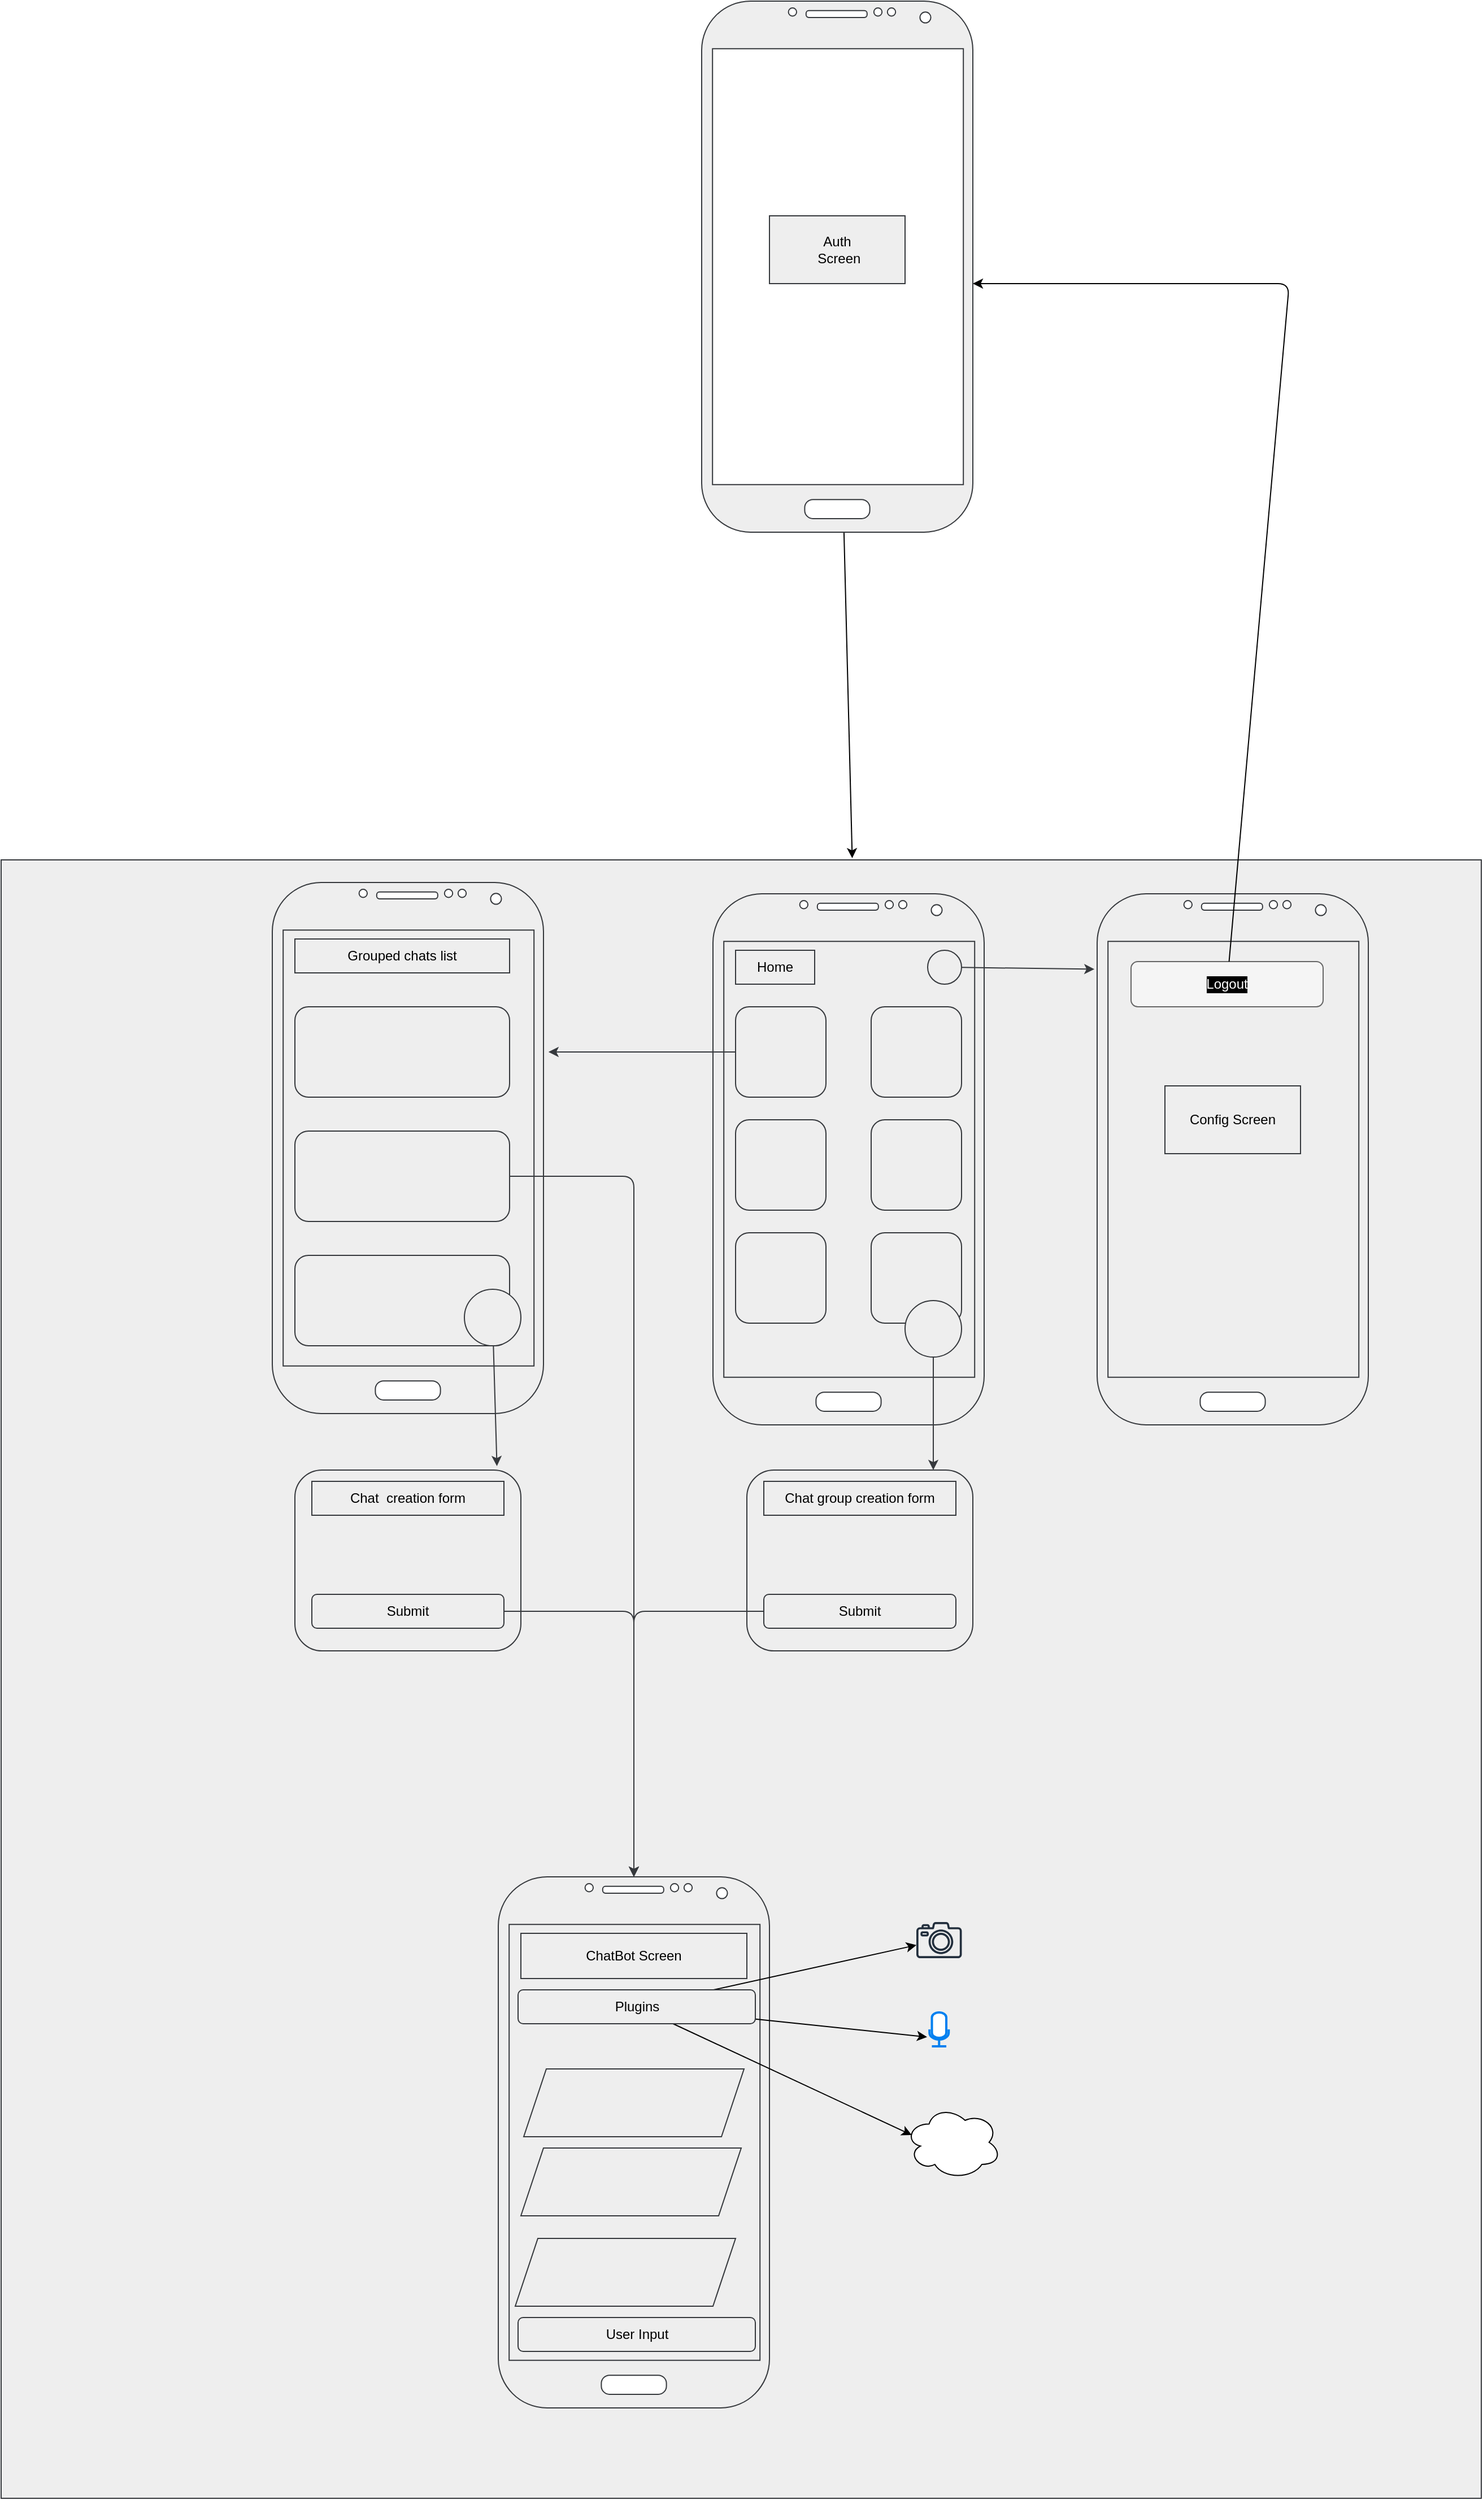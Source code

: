 <mxfile>
    <diagram id="3vhoRqhPPUoY-iDbqvLI" name="Page-1">
        <mxGraphModel dx="2138" dy="1374" grid="1" gridSize="10" guides="1" tooltips="1" connect="1" arrows="1" fold="1" page="1" pageScale="1" pageWidth="850" pageHeight="1100" math="0" shadow="0">
            <root>
                <mxCell id="0"/>
                <mxCell id="1" parent="0"/>
                <mxCell id="43" value="" style="group;fillColor=#eeeeee;strokeColor=#36393d;fontColor=#000000;" vertex="1" connectable="0" parent="1">
                    <mxGeometry x="-660" y="610" width="1310" height="1450" as="geometry"/>
                </mxCell>
                <mxCell id="42" value="" style="rounded=0;whiteSpace=wrap;html=1;fillColor=#eeeeee;strokeColor=#36393d;fontColor=#000000;" vertex="1" parent="43">
                    <mxGeometry width="1310" height="1450" as="geometry"/>
                </mxCell>
                <mxCell id="2" value="" style="verticalLabelPosition=bottom;verticalAlign=top;html=1;shadow=0;dashed=0;strokeWidth=1;shape=mxgraph.android.phone2;strokeColor=#36393d;fillColor=#eeeeee;fontColor=#000000;" vertex="1" parent="43">
                    <mxGeometry x="630" y="30" width="240" height="470" as="geometry"/>
                </mxCell>
                <mxCell id="16" style="edgeStyle=none;html=1;fillColor=#eeeeee;strokeColor=#36393d;fontColor=#000000;" edge="1" parent="43" source="3">
                    <mxGeometry relative="1" as="geometry">
                        <mxPoint x="484.4" y="170" as="targetPoint"/>
                    </mxGeometry>
                </mxCell>
                <mxCell id="3" value="" style="rounded=1;whiteSpace=wrap;html=1;fillColor=#eeeeee;strokeColor=#36393d;fontColor=#000000;" vertex="1" parent="43">
                    <mxGeometry x="650" y="130" width="80" height="80" as="geometry"/>
                </mxCell>
                <mxCell id="4" value="" style="rounded=1;whiteSpace=wrap;html=1;fillColor=#eeeeee;strokeColor=#36393d;fontColor=#000000;" vertex="1" parent="43">
                    <mxGeometry x="770" y="130" width="80" height="80" as="geometry"/>
                </mxCell>
                <mxCell id="5" value="" style="rounded=1;whiteSpace=wrap;html=1;fillColor=#eeeeee;strokeColor=#36393d;fontColor=#000000;" vertex="1" parent="43">
                    <mxGeometry x="650" y="230" width="80" height="80" as="geometry"/>
                </mxCell>
                <mxCell id="6" value="" style="rounded=1;whiteSpace=wrap;html=1;fillColor=#eeeeee;strokeColor=#36393d;fontColor=#000000;" vertex="1" parent="43">
                    <mxGeometry x="770" y="230" width="80" height="80" as="geometry"/>
                </mxCell>
                <mxCell id="7" value="" style="rounded=1;whiteSpace=wrap;html=1;fillColor=#eeeeee;strokeColor=#36393d;fontColor=#000000;" vertex="1" parent="43">
                    <mxGeometry x="650" y="330" width="80" height="80" as="geometry"/>
                </mxCell>
                <mxCell id="8" value="" style="rounded=1;whiteSpace=wrap;html=1;fillColor=#eeeeee;strokeColor=#36393d;fontColor=#000000;" vertex="1" parent="43">
                    <mxGeometry x="770" y="330" width="80" height="80" as="geometry"/>
                </mxCell>
                <mxCell id="9" value="" style="ellipse;whiteSpace=wrap;html=1;aspect=fixed;fillColor=#eeeeee;strokeColor=#36393d;fontColor=#000000;" vertex="1" parent="43">
                    <mxGeometry x="820" y="80" width="30" height="30" as="geometry"/>
                </mxCell>
                <mxCell id="26" style="edgeStyle=none;html=1;fillColor=#eeeeee;strokeColor=#36393d;fontColor=#000000;" edge="1" parent="43" source="10">
                    <mxGeometry relative="1" as="geometry">
                        <mxPoint x="825" y="540" as="targetPoint"/>
                    </mxGeometry>
                </mxCell>
                <mxCell id="10" value="" style="ellipse;whiteSpace=wrap;html=1;aspect=fixed;fillColor=#eeeeee;strokeColor=#36393d;fontColor=#000000;" vertex="1" parent="43">
                    <mxGeometry x="800" y="390" width="50" height="50" as="geometry"/>
                </mxCell>
                <mxCell id="11" value="" style="verticalLabelPosition=bottom;verticalAlign=top;html=1;shadow=0;dashed=0;strokeWidth=1;shape=mxgraph.android.phone2;strokeColor=#36393d;fillColor=#eeeeee;fontColor=#000000;" vertex="1" parent="43">
                    <mxGeometry x="970" y="30" width="240" height="470" as="geometry"/>
                </mxCell>
                <mxCell id="12" style="edgeStyle=none;html=1;entryX=-0.01;entryY=0.142;entryDx=0;entryDy=0;entryPerimeter=0;fillColor=#eeeeee;strokeColor=#36393d;fontColor=#000000;" edge="1" parent="43" source="9" target="11">
                    <mxGeometry relative="1" as="geometry"/>
                </mxCell>
                <mxCell id="13" value="Config Screen" style="rounded=0;whiteSpace=wrap;html=1;fillColor=#eeeeee;strokeColor=#36393d;fontColor=#000000;" vertex="1" parent="43">
                    <mxGeometry x="1030" y="200" width="120" height="60" as="geometry"/>
                </mxCell>
                <mxCell id="14" value="Home" style="rounded=0;whiteSpace=wrap;html=1;fillColor=#eeeeee;strokeColor=#36393d;fontColor=#000000;" vertex="1" parent="43">
                    <mxGeometry x="650" y="80" width="70" height="30" as="geometry"/>
                </mxCell>
                <mxCell id="15" value="" style="verticalLabelPosition=bottom;verticalAlign=top;html=1;shadow=0;dashed=0;strokeWidth=1;shape=mxgraph.android.phone2;strokeColor=#36393d;fillColor=#eeeeee;fontColor=#000000;" vertex="1" parent="43">
                    <mxGeometry x="440" y="900" width="240" height="470" as="geometry"/>
                </mxCell>
                <mxCell id="17" value="" style="verticalLabelPosition=bottom;verticalAlign=top;html=1;shadow=0;dashed=0;strokeWidth=1;shape=mxgraph.android.phone2;strokeColor=#36393d;fillColor=#eeeeee;fontColor=#000000;" vertex="1" parent="43">
                    <mxGeometry x="240" y="20" width="240" height="470" as="geometry"/>
                </mxCell>
                <mxCell id="18" value="Grouped chats list" style="rounded=0;whiteSpace=wrap;html=1;fillColor=#eeeeee;strokeColor=#36393d;fontColor=#000000;" vertex="1" parent="43">
                    <mxGeometry x="260" y="70" width="190" height="30" as="geometry"/>
                </mxCell>
                <mxCell id="20" value="" style="rounded=1;whiteSpace=wrap;html=1;fillColor=#eeeeee;strokeColor=#36393d;fontColor=#000000;" vertex="1" parent="43">
                    <mxGeometry x="260" y="130" width="190" height="80" as="geometry"/>
                </mxCell>
                <mxCell id="21" value="" style="rounded=1;whiteSpace=wrap;html=1;fillColor=#eeeeee;strokeColor=#36393d;fontColor=#000000;" vertex="1" parent="43">
                    <mxGeometry x="260" y="240" width="190" height="80" as="geometry"/>
                </mxCell>
                <mxCell id="33" style="edgeStyle=none;html=1;exitX=1;exitY=0.5;exitDx=0;exitDy=0;fillColor=#eeeeee;strokeColor=#36393d;fontColor=#000000;" edge="1" parent="43" source="21">
                    <mxGeometry relative="1" as="geometry">
                        <mxPoint x="560" y="900" as="targetPoint"/>
                        <Array as="points">
                            <mxPoint x="560" y="280"/>
                        </Array>
                    </mxGeometry>
                </mxCell>
                <mxCell id="22" value="" style="rounded=1;whiteSpace=wrap;html=1;fillColor=#eeeeee;strokeColor=#36393d;fontColor=#000000;" vertex="1" parent="43">
                    <mxGeometry x="260" y="350" width="190" height="80" as="geometry"/>
                </mxCell>
                <mxCell id="23" value="" style="ellipse;whiteSpace=wrap;html=1;aspect=fixed;fillColor=#eeeeee;strokeColor=#36393d;fontColor=#000000;" vertex="1" parent="43">
                    <mxGeometry x="410" y="380" width="50" height="50" as="geometry"/>
                </mxCell>
                <mxCell id="24" value="" style="rounded=1;whiteSpace=wrap;html=1;fillColor=#eeeeee;strokeColor=#36393d;fontColor=#000000;" vertex="1" parent="43">
                    <mxGeometry x="660" y="540" width="200" height="160" as="geometry"/>
                </mxCell>
                <mxCell id="25" value="Chat group creation form" style="whiteSpace=wrap;html=1;fillColor=#eeeeee;strokeColor=#36393d;fontColor=#000000;" vertex="1" parent="43">
                    <mxGeometry x="675" y="550" width="170" height="30" as="geometry"/>
                </mxCell>
                <mxCell id="28" style="edgeStyle=none;html=1;fillColor=#eeeeee;strokeColor=#36393d;fontColor=#000000;" edge="1" parent="43" source="27">
                    <mxGeometry relative="1" as="geometry">
                        <mxPoint x="560" y="900" as="targetPoint"/>
                        <Array as="points">
                            <mxPoint x="560" y="665"/>
                        </Array>
                    </mxGeometry>
                </mxCell>
                <mxCell id="27" value="Submit" style="rounded=1;whiteSpace=wrap;html=1;fillColor=#eeeeee;strokeColor=#36393d;fontColor=#000000;" vertex="1" parent="43">
                    <mxGeometry x="675" y="650" width="170" height="30" as="geometry"/>
                </mxCell>
                <mxCell id="29" value="" style="rounded=1;whiteSpace=wrap;html=1;fillColor=#eeeeee;strokeColor=#36393d;fontColor=#000000;" vertex="1" parent="43">
                    <mxGeometry x="260" y="540" width="200" height="160" as="geometry"/>
                </mxCell>
                <mxCell id="32" style="edgeStyle=none;html=1;entryX=0.894;entryY=-0.022;entryDx=0;entryDy=0;entryPerimeter=0;fillColor=#eeeeee;strokeColor=#36393d;fontColor=#000000;" edge="1" parent="43" source="23" target="29">
                    <mxGeometry relative="1" as="geometry"/>
                </mxCell>
                <mxCell id="30" value="Chat&amp;nbsp; creation form" style="whiteSpace=wrap;html=1;fillColor=#eeeeee;strokeColor=#36393d;fontColor=#000000;" vertex="1" parent="43">
                    <mxGeometry x="275" y="550" width="170" height="30" as="geometry"/>
                </mxCell>
                <mxCell id="35" style="edgeStyle=none;html=1;fillColor=#eeeeee;strokeColor=#36393d;fontColor=#000000;" edge="1" parent="43" source="31">
                    <mxGeometry relative="1" as="geometry">
                        <mxPoint x="560" y="900" as="targetPoint"/>
                        <Array as="points">
                            <mxPoint x="560" y="665"/>
                        </Array>
                    </mxGeometry>
                </mxCell>
                <mxCell id="31" value="Submit" style="rounded=1;whiteSpace=wrap;html=1;fillColor=#eeeeee;strokeColor=#36393d;fontColor=#000000;" vertex="1" parent="43">
                    <mxGeometry x="275" y="650" width="170" height="30" as="geometry"/>
                </mxCell>
                <mxCell id="37" value="ChatBot Screen" style="rounded=0;whiteSpace=wrap;html=1;fillColor=#eeeeee;strokeColor=#36393d;fontColor=#000000;" vertex="1" parent="43">
                    <mxGeometry x="460" y="950" width="200" height="40" as="geometry"/>
                </mxCell>
                <mxCell id="38" value="" style="shape=parallelogram;perimeter=parallelogramPerimeter;whiteSpace=wrap;html=1;fixedSize=1;fillColor=#eeeeee;strokeColor=#36393d;fontColor=#000000;" vertex="1" parent="43">
                    <mxGeometry x="462.5" y="1070" width="195" height="60" as="geometry"/>
                </mxCell>
                <mxCell id="39" value="" style="shape=parallelogram;perimeter=parallelogramPerimeter;whiteSpace=wrap;html=1;fixedSize=1;fillColor=#eeeeee;strokeColor=#36393d;fontColor=#000000;" vertex="1" parent="43">
                    <mxGeometry x="460" y="1140" width="195" height="60" as="geometry"/>
                </mxCell>
                <mxCell id="40" value="" style="shape=parallelogram;perimeter=parallelogramPerimeter;whiteSpace=wrap;html=1;fixedSize=1;fillColor=#eeeeee;strokeColor=#36393d;fontColor=#000000;" vertex="1" parent="43">
                    <mxGeometry x="455" y="1220" width="195" height="60" as="geometry"/>
                </mxCell>
                <mxCell id="41" value="User Input" style="rounded=1;whiteSpace=wrap;html=1;fillColor=#eeeeee;strokeColor=#36393d;fontColor=#000000;" vertex="1" parent="43">
                    <mxGeometry x="457.5" y="1290" width="210" height="30" as="geometry"/>
                </mxCell>
                <mxCell id="53" style="edgeStyle=none;html=1;fontColor=#000000;" edge="1" parent="43" source="49" target="50">
                    <mxGeometry relative="1" as="geometry"/>
                </mxCell>
                <mxCell id="54" style="edgeStyle=none;html=1;entryX=-0.125;entryY=0.725;entryDx=0;entryDy=0;entryPerimeter=0;fontColor=#000000;" edge="1" parent="43" source="49" target="51">
                    <mxGeometry relative="1" as="geometry"/>
                </mxCell>
                <mxCell id="55" style="edgeStyle=none;html=1;entryX=0.07;entryY=0.4;entryDx=0;entryDy=0;entryPerimeter=0;fontColor=#000000;" edge="1" parent="43" source="49" target="52">
                    <mxGeometry relative="1" as="geometry"/>
                </mxCell>
                <mxCell id="49" value="Plugins" style="rounded=1;whiteSpace=wrap;html=1;fillColor=#eeeeee;strokeColor=#36393d;fontColor=#000000;" vertex="1" parent="43">
                    <mxGeometry x="457.5" y="1000" width="210" height="30" as="geometry"/>
                </mxCell>
                <mxCell id="50" value="" style="sketch=0;outlineConnect=0;fontColor=#232F3E;gradientColor=none;fillColor=#232F3D;strokeColor=none;dashed=0;verticalLabelPosition=bottom;verticalAlign=top;align=center;html=1;fontSize=12;fontStyle=0;aspect=fixed;pointerEvents=1;shape=mxgraph.aws4.camera2;" vertex="1" parent="43">
                    <mxGeometry x="810" y="940" width="40.26" height="32" as="geometry"/>
                </mxCell>
                <mxCell id="51" value="" style="html=1;verticalLabelPosition=bottom;align=center;labelBackgroundColor=#000000;verticalAlign=top;strokeWidth=2;strokeColor=#0080F0;shadow=0;dashed=0;shape=mxgraph.ios7.icons.microphone;fontColor=#000000;" vertex="1" parent="43">
                    <mxGeometry x="821.63" y="1020" width="17" height="30" as="geometry"/>
                </mxCell>
                <mxCell id="52" value="" style="ellipse;shape=cloud;whiteSpace=wrap;html=1;labelBackgroundColor=#000000;fontColor=#000000;" vertex="1" parent="43">
                    <mxGeometry x="800" y="1102.5" width="85" height="65" as="geometry"/>
                </mxCell>
                <mxCell id="60" value="&lt;font color=&quot;#ffffff&quot;&gt;Logout&lt;/font&gt;" style="rounded=1;whiteSpace=wrap;html=1;labelBackgroundColor=#000000;fontColor=#333333;fillColor=#f5f5f5;strokeColor=#666666;" vertex="1" parent="43">
                    <mxGeometry x="1000" y="90" width="170" height="40" as="geometry"/>
                </mxCell>
                <mxCell id="46" style="edgeStyle=none;html=1;entryX=0.575;entryY=-0.001;entryDx=0;entryDy=0;entryPerimeter=0;fontColor=#000000;" edge="1" parent="1" source="44" target="42">
                    <mxGeometry relative="1" as="geometry"/>
                </mxCell>
                <mxCell id="44" value="" style="verticalLabelPosition=bottom;verticalAlign=top;html=1;shadow=0;dashed=0;strokeWidth=1;shape=mxgraph.android.phone2;strokeColor=#36393d;fillColor=#eeeeee;fontColor=#000000;" vertex="1" parent="1">
                    <mxGeometry x="-40" y="-150" width="240" height="470" as="geometry"/>
                </mxCell>
                <mxCell id="48" value="Auth&lt;br&gt;&amp;nbsp;Screen" style="rounded=0;whiteSpace=wrap;html=1;fillColor=#eeeeee;strokeColor=#36393d;fontColor=#000000;" vertex="1" parent="1">
                    <mxGeometry x="20" y="40" width="120" height="60" as="geometry"/>
                </mxCell>
                <mxCell id="61" style="edgeStyle=none;html=1;fontColor=#FFFFFF;" edge="1" parent="1" source="60">
                    <mxGeometry relative="1" as="geometry">
                        <mxPoint x="200" y="100" as="targetPoint"/>
                        <Array as="points">
                            <mxPoint x="480" y="100"/>
                        </Array>
                    </mxGeometry>
                </mxCell>
            </root>
        </mxGraphModel>
    </diagram>
</mxfile>